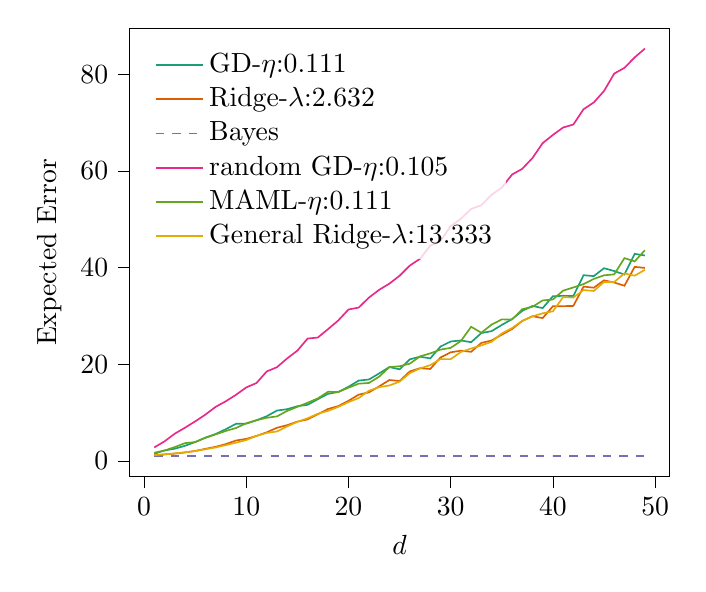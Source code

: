 % This file was created with tikzplotlib v0.10.1.
\begin{tikzpicture}

\definecolor{chocolate217952}{RGB}{217,95,2}
\definecolor{darkcyan27158119}{RGB}{27,158,119}
\definecolor{darkgray176}{RGB}{176,176,176}
\definecolor{deeppink23141138}{RGB}{231,41,138}
\definecolor{lightslategray117112179}{RGB}{117,112,179}
\definecolor{olivedrab10216630}{RGB}{102,166,30}
\definecolor{orange2301712}{RGB}{230,171,2}

\begin{axis}[
legend cell align={left},
legend style={
  fill opacity=0.8,
  draw opacity=1,
  text opacity=1,
  at={(0.03,0.97)},
  anchor=north west,
  draw=none
},
tick align=outside,
tick pos=left,
x grid style={darkgray176},
xlabel={\(\displaystyle d\)},
xmin=-1.4, xmax=51.4,
xtick style={color=black},
y grid style={darkgray176},
ylabel={Expected Error},
ymin=-3.215, ymax=89.502,
ytick style={color=black}
]
\addplot [semithick, darkcyan27158119]
table {%
1 1.491
2 2.183
3 2.541
4 3.143
5 3.91
6 4.843
7 5.573
8 6.582
9 7.696
10 7.726
11 8.427
12 9.259
13 10.434
14 10.716
15 11.331
16 11.619
17 12.778
18 13.889
19 14.28
20 15.347
21 16.636
22 16.856
23 18.114
24 19.429
25 18.959
26 21.024
27 21.573
28 21.221
29 23.667
30 24.718
31 24.933
32 24.568
33 26.459
34 26.856
35 28.139
36 29.34
37 31.042
38 32.065
39 31.625
40 34.079
41 34.164
42 34.116
43 38.423
44 38.239
45 39.871
46 39.288
47 38.573
48 42.838
49 42.512
};
\addlegendentry{GD-$\eta$:0.111}
\addplot [semithick, chocolate217952]
table {%
1 1.178
2 1.371
3 1.533
4 1.761
5 2.08
6 2.512
7 2.939
8 3.497
9 4.242
10 4.576
11 5.186
12 5.93
13 6.875
14 7.409
15 8.144
16 8.606
17 9.675
18 10.752
19 11.355
20 12.451
21 13.729
22 14.198
23 15.427
24 16.749
25 16.543
26 18.522
27 19.199
28 19.034
29 21.394
30 22.479
31 22.817
32 22.578
33 24.425
34 24.918
35 26.124
36 27.28
37 28.961
38 29.945
39 29.556
40 32.006
41 32.022
42 32.075
43 36.07
44 35.841
45 37.361
46 36.91
47 36.243
48 40.154
49 39.928
};
\addlegendentry{Ridge-$\lambda$:2.632}
\addplot [semithick, lightslategray117112179, dashed]
table {%
1 1.0
2 1.0
3 1.0
4 1.0
5 1.0
6 1.0
7 1.0
8 1.0
9 1.0
10 1.0
11 1.0
12 1.0
13 1.0
14 1.0
15 1.0
16 1.0
17 1.0
18 1.0
19 1.0
20 1.0
21 1.0
22 1.0
23 1.0
24 1.0
25 1.0
26 1.0
27 1.0
28 1.0
29 1.0
30 1.0
31 1.0
32 1.0
33 1.0
34 1.0
35 1.0
36 1.0
37 1.0
38 1.0
39 1.0
40 1.0
41 1.0
42 1.0
43 1.0
44 1.0
45 1.0
46 1.0
47 1.0
48 1.0
49 1.0
};
\addlegendentry{Bayes}
\addplot [semithick, deeppink23141138]
table {%
1 2.81
2 4.059
3 5.65
4 6.883
5 8.193
6 9.597
7 11.195
8 12.359
9 13.699
10 15.217
11 16.127
12 18.517
13 19.398
14 21.211
15 22.829
16 25.32
17 25.535
18 27.272
19 29.066
20 31.329
21 31.73
22 33.791
23 35.4
24 36.675
25 38.311
26 40.407
27 41.817
28 44.535
29 45.476
30 48.561
31 50.105
32 52.119
33 52.903
34 55.057
35 56.527
36 59.236
37 60.421
38 62.652
39 65.741
40 67.435
41 68.967
42 69.59
43 72.743
44 74.149
45 76.507
46 80.122
47 81.308
48 83.464
49 85.287
};
\addlegendentry{random GD-$\eta$:0.105}
\addplot [semithick, olivedrab10216630]
table {%
1 1.711
2 2.16
3 2.878
4 3.695
5 3.915
6 4.787
7 5.506
8 6.216
9 6.833
10 7.802
11 8.436
12 8.939
13 9.225
14 10.359
15 11.206
16 12.051
17 12.945
18 14.321
19 14.267
20 15.16
21 15.994
22 16.137
23 17.441
24 19.417
25 19.599
26 20.135
27 21.633
28 22.259
29 23.037
30 23.404
31 24.816
32 27.759
33 26.521
34 28.201
35 29.289
36 29.253
37 31.399
38 31.893
39 33.213
40 33.395
41 35.231
42 35.891
43 36.589
44 37.658
45 38.4
46 38.601
47 41.956
48 41.286
49 43.583
};
\addlegendentry{MAML-$\eta$:0.111}
\addplot [semithick, orange2301712]
table {%
1 1.217
2 1.372
3 1.571
4 1.799
5 2.061
6 2.424
7 2.802
8 3.288
9 3.79
10 4.331
11 5.202
12 5.809
13 6.106
14 7.159
15 8.1
16 8.842
17 9.775
18 10.366
19 11.189
20 12.178
21 13.022
22 14.526
23 15.272
24 15.62
25 16.412
26 18.173
27 19.151
28 19.824
29 21.081
30 21.065
31 22.554
32 23.269
33 23.903
34 24.656
35 26.375
36 27.496
37 28.988
38 29.907
39 30.548
40 30.961
41 33.894
42 33.804
43 35.36
44 35.163
45 37.012
46 37.014
47 38.801
48 38.326
49 39.538
};
\addlegendentry{General Ridge-$\lambda$:13.333}
\end{axis}

\end{tikzpicture}
